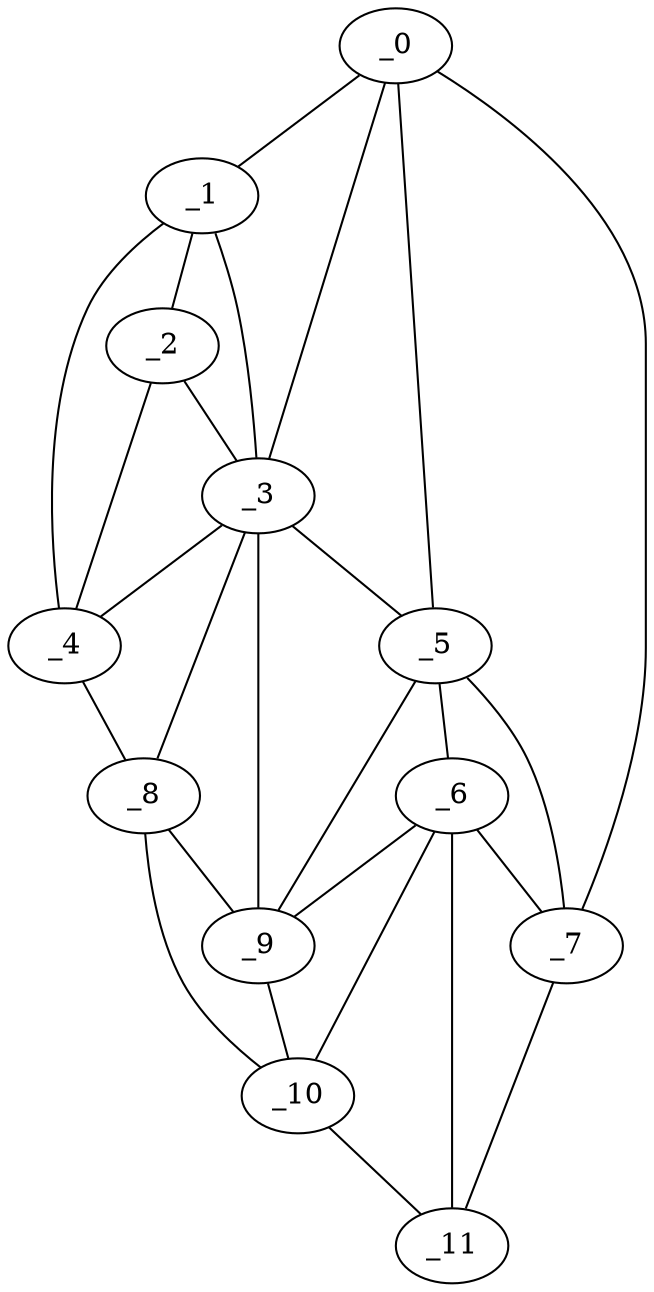 graph "obj77__225.gxl" {
	_0	 [x=14,
		y=98];
	_1	 [x=15,
		y=57];
	_0 -- _1	 [valence=1];
	_3	 [x=56,
		y=50];
	_0 -- _3	 [valence=2];
	_5	 [x=76,
		y=79];
	_0 -- _5	 [valence=1];
	_7	 [x=84,
		y=125];
	_0 -- _7	 [valence=1];
	_2	 [x=45,
		y=46];
	_1 -- _2	 [valence=2];
	_1 -- _3	 [valence=2];
	_4	 [x=58,
		y=10];
	_1 -- _4	 [valence=1];
	_2 -- _3	 [valence=1];
	_2 -- _4	 [valence=2];
	_3 -- _4	 [valence=1];
	_3 -- _5	 [valence=2];
	_8	 [x=106,
		y=9];
	_3 -- _8	 [valence=2];
	_9	 [x=106,
		y=68];
	_3 -- _9	 [valence=1];
	_4 -- _8	 [valence=1];
	_6	 [x=83,
		y=84];
	_5 -- _6	 [valence=2];
	_5 -- _7	 [valence=2];
	_5 -- _9	 [valence=2];
	_6 -- _7	 [valence=2];
	_6 -- _9	 [valence=2];
	_10	 [x=114,
		y=71];
	_6 -- _10	 [valence=2];
	_11	 [x=114,
		y=113];
	_6 -- _11	 [valence=1];
	_7 -- _11	 [valence=1];
	_8 -- _9	 [valence=1];
	_8 -- _10	 [valence=1];
	_9 -- _10	 [valence=1];
	_10 -- _11	 [valence=1];
}
